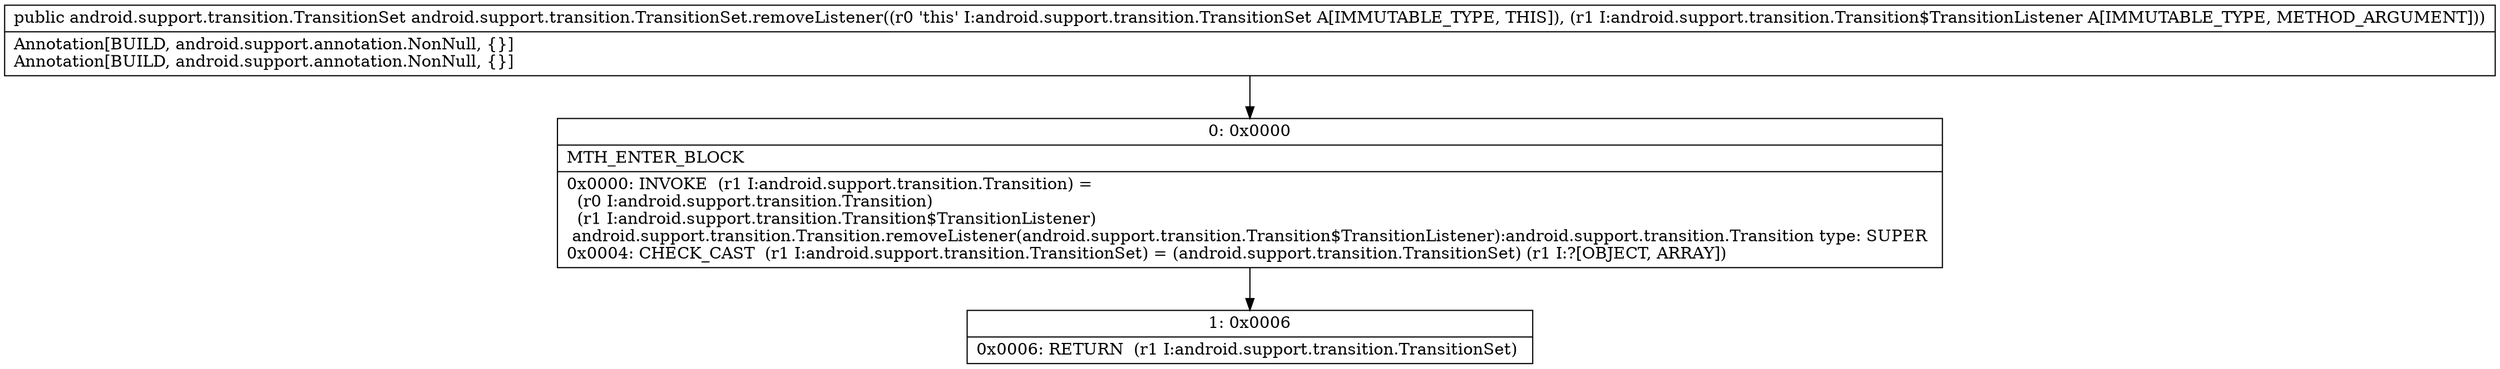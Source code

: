 digraph "CFG forandroid.support.transition.TransitionSet.removeListener(Landroid\/support\/transition\/Transition$TransitionListener;)Landroid\/support\/transition\/TransitionSet;" {
Node_0 [shape=record,label="{0\:\ 0x0000|MTH_ENTER_BLOCK\l|0x0000: INVOKE  (r1 I:android.support.transition.Transition) = \l  (r0 I:android.support.transition.Transition)\l  (r1 I:android.support.transition.Transition$TransitionListener)\l android.support.transition.Transition.removeListener(android.support.transition.Transition$TransitionListener):android.support.transition.Transition type: SUPER \l0x0004: CHECK_CAST  (r1 I:android.support.transition.TransitionSet) = (android.support.transition.TransitionSet) (r1 I:?[OBJECT, ARRAY]) \l}"];
Node_1 [shape=record,label="{1\:\ 0x0006|0x0006: RETURN  (r1 I:android.support.transition.TransitionSet) \l}"];
MethodNode[shape=record,label="{public android.support.transition.TransitionSet android.support.transition.TransitionSet.removeListener((r0 'this' I:android.support.transition.TransitionSet A[IMMUTABLE_TYPE, THIS]), (r1 I:android.support.transition.Transition$TransitionListener A[IMMUTABLE_TYPE, METHOD_ARGUMENT]))  | Annotation[BUILD, android.support.annotation.NonNull, \{\}]\lAnnotation[BUILD, android.support.annotation.NonNull, \{\}]\l}"];
MethodNode -> Node_0;
Node_0 -> Node_1;
}

